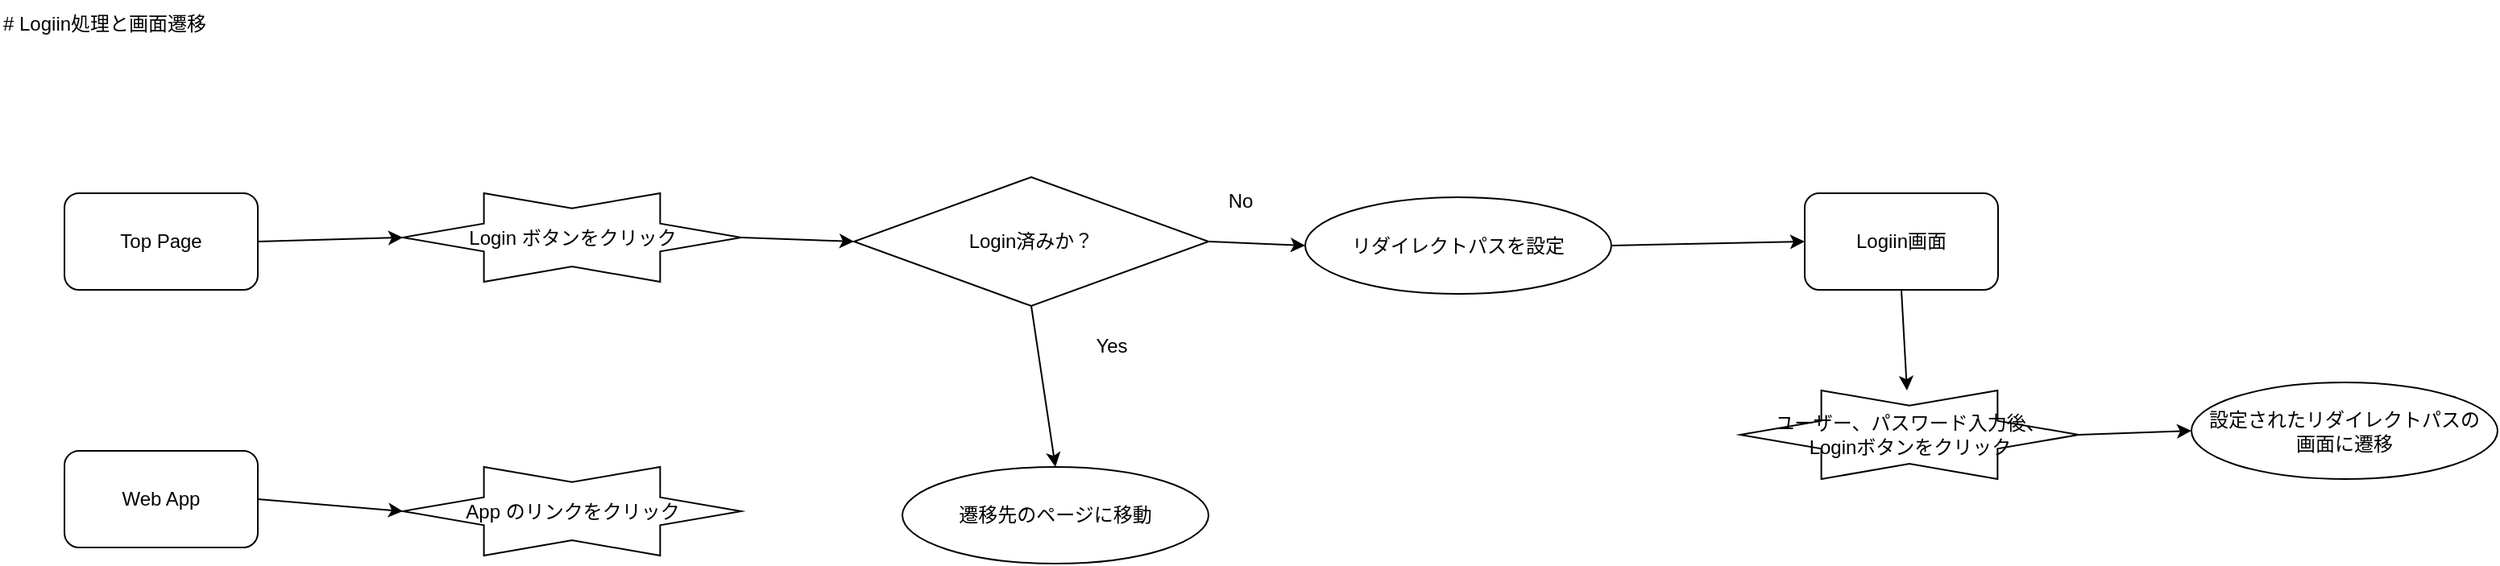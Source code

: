 <mxfile>
    <diagram id="5_9up9rmcbA3_JESjTkj" name="ページ1">
        <mxGraphModel dx="1930" dy="995" grid="1" gridSize="10" guides="1" tooltips="1" connect="1" arrows="1" fold="1" page="1" pageScale="1" pageWidth="1654" pageHeight="1169" math="0" shadow="0">
            <root>
                <mxCell id="0"/>
                <mxCell id="1" parent="0"/>
                <mxCell id="12" style="edgeStyle=none;html=1;exitX=1;exitY=0.5;exitDx=0;exitDy=0;entryX=0;entryY=0.5;entryDx=0;entryDy=0;entryPerimeter=0;" edge="1" parent="1" source="2" target="4">
                    <mxGeometry relative="1" as="geometry"/>
                </mxCell>
                <mxCell id="2" value="Top Page" style="rounded=1;whiteSpace=wrap;html=1;" vertex="1" parent="1">
                    <mxGeometry x="80" y="160" width="120" height="60" as="geometry"/>
                </mxCell>
                <mxCell id="13" style="edgeStyle=none;html=1;exitX=1;exitY=0.5;exitDx=0;exitDy=0;entryX=0;entryY=0.5;entryDx=0;entryDy=0;entryPerimeter=0;" edge="1" parent="1" source="3" target="5">
                    <mxGeometry relative="1" as="geometry"/>
                </mxCell>
                <mxCell id="3" value="Web App" style="rounded=1;whiteSpace=wrap;html=1;" vertex="1" parent="1">
                    <mxGeometry x="80" y="320" width="120" height="60" as="geometry"/>
                </mxCell>
                <mxCell id="14" style="edgeStyle=none;html=1;exitX=1;exitY=0.5;exitDx=0;exitDy=0;exitPerimeter=0;entryX=0;entryY=0.5;entryDx=0;entryDy=0;" edge="1" parent="1" source="4" target="6">
                    <mxGeometry relative="1" as="geometry"/>
                </mxCell>
                <mxCell id="4" value="Login ボタンをクリック" style="verticalLabelPosition=middle;verticalAlign=middle;html=1;shape=mxgraph.basic.6_point_star;labelPosition=center;align=center;" vertex="1" parent="1">
                    <mxGeometry x="290" y="160" width="210" height="55" as="geometry"/>
                </mxCell>
                <mxCell id="5" value="App のリンクをクリック" style="verticalLabelPosition=middle;verticalAlign=middle;html=1;shape=mxgraph.basic.6_point_star;labelPosition=center;align=center;" vertex="1" parent="1">
                    <mxGeometry x="290" y="330" width="210" height="55" as="geometry"/>
                </mxCell>
                <mxCell id="15" style="edgeStyle=none;html=1;exitX=0.5;exitY=1;exitDx=0;exitDy=0;entryX=0.5;entryY=0;entryDx=0;entryDy=0;" edge="1" parent="1" source="6" target="7">
                    <mxGeometry relative="1" as="geometry"/>
                </mxCell>
                <mxCell id="16" style="edgeStyle=none;html=1;exitX=1;exitY=0.5;exitDx=0;exitDy=0;entryX=0;entryY=0.5;entryDx=0;entryDy=0;" edge="1" parent="1" source="6" target="8">
                    <mxGeometry relative="1" as="geometry"/>
                </mxCell>
                <mxCell id="6" value="Login済みか？" style="rhombus;whiteSpace=wrap;html=1;" vertex="1" parent="1">
                    <mxGeometry x="570" y="150" width="220" height="80" as="geometry"/>
                </mxCell>
                <mxCell id="7" value="遷移先のページに移動" style="ellipse;whiteSpace=wrap;html=1;" vertex="1" parent="1">
                    <mxGeometry x="600" y="330" width="190" height="60" as="geometry"/>
                </mxCell>
                <mxCell id="17" style="edgeStyle=none;html=1;exitX=1;exitY=0.5;exitDx=0;exitDy=0;entryX=0;entryY=0.5;entryDx=0;entryDy=0;" edge="1" parent="1" source="8" target="9">
                    <mxGeometry relative="1" as="geometry"/>
                </mxCell>
                <mxCell id="8" value="リダイレクトパスを設定" style="ellipse;whiteSpace=wrap;html=1;" vertex="1" parent="1">
                    <mxGeometry x="850" y="162.5" width="190" height="60" as="geometry"/>
                </mxCell>
                <mxCell id="18" style="edgeStyle=none;html=1;exitX=0.5;exitY=1;exitDx=0;exitDy=0;" edge="1" parent="1" source="9" target="10">
                    <mxGeometry relative="1" as="geometry"/>
                </mxCell>
                <mxCell id="9" value="Logiin画面" style="rounded=1;whiteSpace=wrap;html=1;" vertex="1" parent="1">
                    <mxGeometry x="1160" y="160" width="120" height="60" as="geometry"/>
                </mxCell>
                <mxCell id="19" style="edgeStyle=none;html=1;exitX=1;exitY=0.5;exitDx=0;exitDy=0;exitPerimeter=0;entryX=0;entryY=0.5;entryDx=0;entryDy=0;" edge="1" parent="1" source="10" target="11">
                    <mxGeometry relative="1" as="geometry"/>
                </mxCell>
                <mxCell id="10" value="ユーザー、パスワード入力後、&lt;br&gt;Loginボタンをクリック" style="verticalLabelPosition=middle;verticalAlign=middle;html=1;shape=mxgraph.basic.6_point_star;labelPosition=center;align=center;" vertex="1" parent="1">
                    <mxGeometry x="1120" y="282.5" width="210" height="55" as="geometry"/>
                </mxCell>
                <mxCell id="11" value="設定されたリダイレクトパスの&lt;br&gt;画面に遷移" style="ellipse;whiteSpace=wrap;html=1;" vertex="1" parent="1">
                    <mxGeometry x="1400" y="277.5" width="190" height="60" as="geometry"/>
                </mxCell>
                <mxCell id="20" value="Yes" style="text;html=1;strokeColor=none;fillColor=none;align=center;verticalAlign=middle;whiteSpace=wrap;rounded=0;" vertex="1" parent="1">
                    <mxGeometry x="700" y="240" width="60" height="30" as="geometry"/>
                </mxCell>
                <mxCell id="21" value="No" style="text;html=1;strokeColor=none;fillColor=none;align=center;verticalAlign=middle;whiteSpace=wrap;rounded=0;" vertex="1" parent="1">
                    <mxGeometry x="780" y="150" width="60" height="30" as="geometry"/>
                </mxCell>
                <mxCell id="22" value="# Logiin処理と画面遷移" style="text;html=1;strokeColor=none;fillColor=none;align=left;verticalAlign=middle;whiteSpace=wrap;rounded=0;" vertex="1" parent="1">
                    <mxGeometry x="40" y="40" width="150" height="30" as="geometry"/>
                </mxCell>
            </root>
        </mxGraphModel>
    </diagram>
</mxfile>